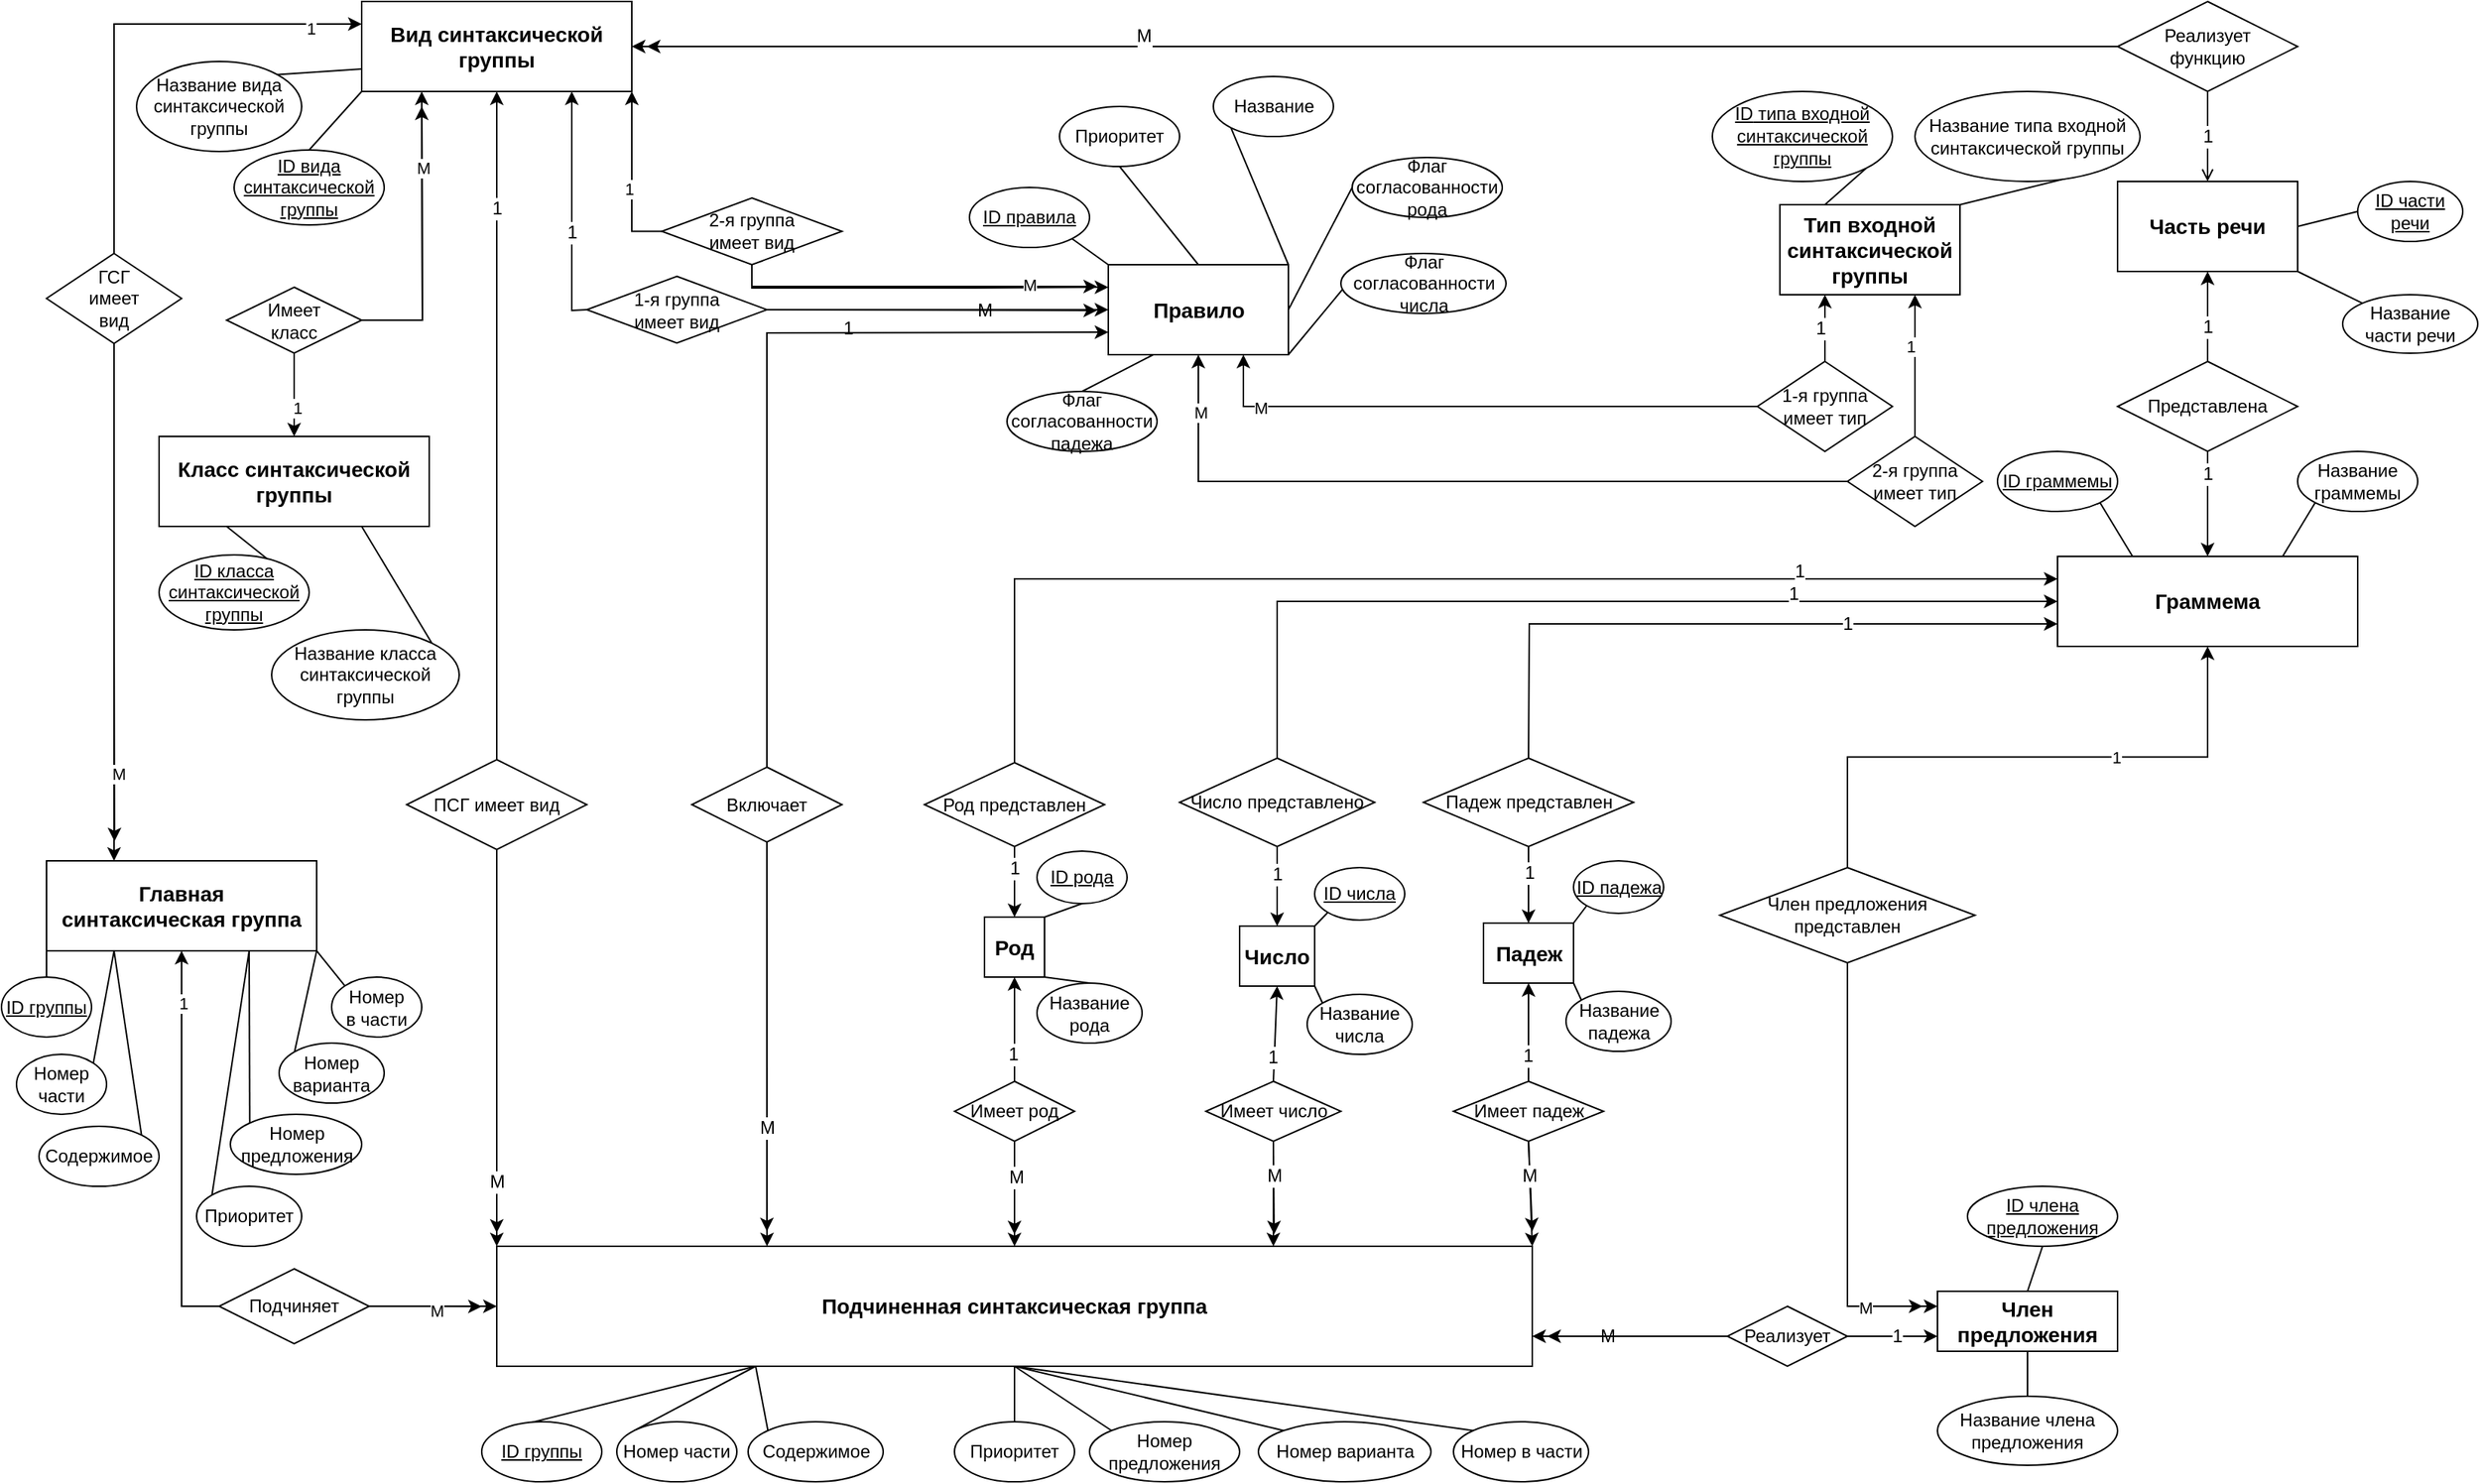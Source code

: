 <mxfile version="13.1.11" type="github"><diagram id="3-n-2fktoO8qeBoUGsix" name="Page-1"><mxGraphModel dx="782" dy="388" grid="1" gridSize="10" guides="1" tooltips="1" connect="1" arrows="1" fold="1" page="1" pageScale="1" pageWidth="1169" pageHeight="827" math="0" shadow="0"><root><mxCell id="0"/><mxCell id="1" parent="0"/><mxCell id="CdHWgTAZpjWAVC4C5Lwt-5" style="rounded=0;orthogonalLoop=1;jettySize=auto;html=1;exitX=0.5;exitY=1;exitDx=0;exitDy=0;entryX=0;entryY=0;entryDx=0;entryDy=0;endArrow=none;endFill=0;" parent="1" source="Er8K7lmykXEFfFOnpzie-1" target="Er8K7lmykXEFfFOnpzie-8" edge="1"><mxGeometry relative="1" as="geometry"/></mxCell><mxCell id="CdHWgTAZpjWAVC4C5Lwt-6" style="edgeStyle=none;rounded=0;orthogonalLoop=1;jettySize=auto;html=1;exitX=0.5;exitY=1;exitDx=0;exitDy=0;entryX=0.5;entryY=0;entryDx=0;entryDy=0;endArrow=none;endFill=0;" parent="1" source="Er8K7lmykXEFfFOnpzie-1" target="Er8K7lmykXEFfFOnpzie-6" edge="1"><mxGeometry relative="1" as="geometry"/></mxCell><mxCell id="CdHWgTAZpjWAVC4C5Lwt-7" style="edgeStyle=none;rounded=0;orthogonalLoop=1;jettySize=auto;html=1;exitX=0.5;exitY=1;exitDx=0;exitDy=0;entryX=0;entryY=0;entryDx=0;entryDy=0;endArrow=none;endFill=0;" parent="1" source="Er8K7lmykXEFfFOnpzie-1" target="Er8K7lmykXEFfFOnpzie-4" edge="1"><mxGeometry relative="1" as="geometry"/></mxCell><mxCell id="CdHWgTAZpjWAVC4C5Lwt-8" style="edgeStyle=none;rounded=0;orthogonalLoop=1;jettySize=auto;html=1;exitX=0.5;exitY=1;exitDx=0;exitDy=0;entryX=0;entryY=0;entryDx=0;entryDy=0;endArrow=none;endFill=0;" parent="1" source="Er8K7lmykXEFfFOnpzie-1" target="Er8K7lmykXEFfFOnpzie-5" edge="1"><mxGeometry relative="1" as="geometry"/></mxCell><mxCell id="Er8K7lmykXEFfFOnpzie-1" value="Подчиненная синтаксическая группа" style="rounded=0;whiteSpace=wrap;html=1;fontSize=14;fontStyle=1" parent="1" vertex="1"><mxGeometry x="710" y="1100" width="690" height="80" as="geometry"/></mxCell><mxCell id="Er8K7lmykXEFfFOnpzie-11" style="rounded=0;orthogonalLoop=1;jettySize=auto;html=1;exitX=0;exitY=0;exitDx=0;exitDy=0;entryX=0.25;entryY=1;entryDx=0;entryDy=0;endArrow=none;endFill=0;" parent="1" source="Er8K7lmykXEFfFOnpzie-2" target="Er8K7lmykXEFfFOnpzie-1" edge="1"><mxGeometry relative="1" as="geometry"/></mxCell><mxCell id="Er8K7lmykXEFfFOnpzie-2" value="&lt;u&gt;ID группы&lt;/u&gt;" style="ellipse;whiteSpace=wrap;html=1;" parent="1" vertex="1"><mxGeometry x="700" y="1217" width="80" height="40" as="geometry"/></mxCell><mxCell id="Er8K7lmykXEFfFOnpzie-12" style="edgeStyle=none;rounded=0;orthogonalLoop=1;jettySize=auto;html=1;exitX=0;exitY=0;exitDx=0;exitDy=0;entryX=0.25;entryY=1;entryDx=0;entryDy=0;endArrow=none;endFill=0;" parent="1" source="Er8K7lmykXEFfFOnpzie-3" target="Er8K7lmykXEFfFOnpzie-1" edge="1"><mxGeometry relative="1" as="geometry"/></mxCell><mxCell id="Er8K7lmykXEFfFOnpzie-3" value="Номер части" style="ellipse;whiteSpace=wrap;html=1;" parent="1" vertex="1"><mxGeometry x="790" y="1217" width="80" height="40" as="geometry"/></mxCell><mxCell id="Er8K7lmykXEFfFOnpzie-4" value="Номер предложения" style="ellipse;whiteSpace=wrap;html=1;" parent="1" vertex="1"><mxGeometry x="1105" y="1217" width="100" height="40" as="geometry"/></mxCell><mxCell id="Er8K7lmykXEFfFOnpzie-5" value="Номер варианта" style="ellipse;whiteSpace=wrap;html=1;" parent="1" vertex="1"><mxGeometry x="1217.5" y="1217" width="115" height="40" as="geometry"/></mxCell><mxCell id="Er8K7lmykXEFfFOnpzie-6" value="Приоритет" style="ellipse;whiteSpace=wrap;html=1;" parent="1" vertex="1"><mxGeometry x="1015" y="1217" width="80" height="40" as="geometry"/></mxCell><mxCell id="CdHWgTAZpjWAVC4C5Lwt-1" style="rounded=0;orthogonalLoop=1;jettySize=auto;html=1;exitX=0;exitY=0;exitDx=0;exitDy=0;entryX=0.25;entryY=1;entryDx=0;entryDy=0;endArrow=none;endFill=0;" parent="1" source="Er8K7lmykXEFfFOnpzie-7" target="Er8K7lmykXEFfFOnpzie-1" edge="1"><mxGeometry relative="1" as="geometry"/></mxCell><mxCell id="Er8K7lmykXEFfFOnpzie-7" value="Содержимое" style="ellipse;whiteSpace=wrap;html=1;" parent="1" vertex="1"><mxGeometry x="877.5" y="1217" width="90" height="40" as="geometry"/></mxCell><mxCell id="Er8K7lmykXEFfFOnpzie-8" value="Номер в части" style="ellipse;whiteSpace=wrap;html=1;" parent="1" vertex="1"><mxGeometry x="1347.5" y="1217" width="90" height="40" as="geometry"/></mxCell><mxCell id="Er8K7lmykXEFfFOnpzie-23" style="edgeStyle=none;rounded=0;orthogonalLoop=1;jettySize=auto;html=1;exitX=0.5;exitY=0;exitDx=0;exitDy=0;entryX=0.25;entryY=1;entryDx=0;entryDy=0;endArrow=classic;endFill=1;" parent="1" source="Er8K7lmykXEFfFOnpzie-19" target="Er8K7lmykXEFfFOnpzie-22" edge="1"><mxGeometry relative="1" as="geometry"/></mxCell><mxCell id="Er8K7lmykXEFfFOnpzie-24" value="1" style="text;html=1;align=center;verticalAlign=middle;resizable=0;points=[];labelBackgroundColor=#ffffff;" parent="Er8K7lmykXEFfFOnpzie-23" vertex="1" connectable="0"><mxGeometry x="0.651" y="1" relative="1" as="geometry"><mxPoint x="-2" y="14" as="offset"/></mxGeometry></mxCell><mxCell id="2KtH2uyn6P6ubnMdH-Oo-30" style="edgeStyle=orthogonalEdgeStyle;rounded=0;orthogonalLoop=1;jettySize=auto;html=1;exitX=0;exitY=0.5;exitDx=0;exitDy=0;entryX=0.75;entryY=1;entryDx=0;entryDy=0;" parent="1" source="Er8K7lmykXEFfFOnpzie-19" target="Er8K7lmykXEFfFOnpzie-30" edge="1"><mxGeometry relative="1" as="geometry"/></mxCell><mxCell id="2KtH2uyn6P6ubnMdH-Oo-35" value="М" style="edgeLabel;html=1;align=center;verticalAlign=middle;resizable=0;points=[];" parent="2KtH2uyn6P6ubnMdH-Oo-30" vertex="1" connectable="0"><mxGeometry x="0.763" y="1" relative="1" as="geometry"><mxPoint x="1" as="offset"/></mxGeometry></mxCell><mxCell id="Er8K7lmykXEFfFOnpzie-19" value="1-я группа имеет тип" style="rhombus;whiteSpace=wrap;html=1;" parent="1" vertex="1"><mxGeometry x="1550" y="510" width="90" height="60" as="geometry"/></mxCell><mxCell id="Er8K7lmykXEFfFOnpzie-22" value="&lt;font style=&quot;font-size: 14px&quot;&gt;&lt;b&gt;Тип входной синтаксической группы&lt;/b&gt;&lt;/font&gt;" style="rounded=0;whiteSpace=wrap;html=1;" parent="1" vertex="1"><mxGeometry x="1565" y="405.5" width="120" height="60" as="geometry"/></mxCell><mxCell id="Er8K7lmykXEFfFOnpzie-27" style="edgeStyle=none;rounded=0;orthogonalLoop=1;jettySize=auto;html=1;exitX=1;exitY=1;exitDx=0;exitDy=0;entryX=1;entryY=0;entryDx=0;entryDy=0;endArrow=none;endFill=0;" parent="1" source="Er8K7lmykXEFfFOnpzie-25" target="Er8K7lmykXEFfFOnpzie-22" edge="1"><mxGeometry relative="1" as="geometry"/></mxCell><mxCell id="Er8K7lmykXEFfFOnpzie-25" value="&lt;span style=&quot;line-height: 115%&quot;&gt;&lt;font style=&quot;font-size: 12px&quot;&gt;Название типа входной синтаксической группы&lt;/font&gt;&lt;/span&gt;" style="ellipse;whiteSpace=wrap;html=1;" parent="1" vertex="1"><mxGeometry x="1655" y="330" width="150" height="60" as="geometry"/></mxCell><mxCell id="Er8K7lmykXEFfFOnpzie-28" style="edgeStyle=none;rounded=0;orthogonalLoop=1;jettySize=auto;html=1;exitX=1;exitY=1;exitDx=0;exitDy=0;entryX=0.25;entryY=0;entryDx=0;entryDy=0;endArrow=none;endFill=0;" parent="1" source="Er8K7lmykXEFfFOnpzie-26" target="Er8K7lmykXEFfFOnpzie-22" edge="1"><mxGeometry relative="1" as="geometry"/></mxCell><mxCell id="Er8K7lmykXEFfFOnpzie-26" value="&lt;font style=&quot;font-size: 12px&quot;&gt;&lt;u&gt;&lt;span lang=&quot;EN-US&quot; style=&quot;line-height: 115%&quot;&gt;ID&lt;/span&gt;&lt;span lang=&quot;EN-US&quot; style=&quot;line-height: 115%&quot;&gt; &lt;/span&gt;&lt;span style=&quot;line-height: 115%&quot;&gt;типа входной синтаксической группы&lt;/span&gt;&lt;/u&gt;&lt;/font&gt;" style="ellipse;whiteSpace=wrap;html=1;" parent="1" vertex="1"><mxGeometry x="1520" y="330" width="120" height="60" as="geometry"/></mxCell><mxCell id="Er8K7lmykXEFfFOnpzie-50" style="edgeStyle=none;rounded=0;orthogonalLoop=1;jettySize=auto;html=1;exitX=0.5;exitY=1;exitDx=0;exitDy=0;endArrow=classic;endFill=1;" parent="1" source="Er8K7lmykXEFfFOnpzie-29" edge="1"><mxGeometry relative="1" as="geometry"><mxPoint x="890" y="1090" as="targetPoint"/></mxGeometry></mxCell><mxCell id="Acf67Gp8EdVM3Cdp0NT5-11" style="rounded=0;orthogonalLoop=1;jettySize=auto;html=1;exitX=0.5;exitY=1;exitDx=0;exitDy=0;startArrow=none;startFill=0;endArrow=classic;endFill=1;entryX=0.261;entryY=0;entryDx=0;entryDy=0;entryPerimeter=0;" parent="1" source="Er8K7lmykXEFfFOnpzie-29" target="Er8K7lmykXEFfFOnpzie-1" edge="1"><mxGeometry relative="1" as="geometry"><mxPoint x="885" y="1092" as="targetPoint"/></mxGeometry></mxCell><mxCell id="Acf67Gp8EdVM3Cdp0NT5-20" value="М" style="text;html=1;align=center;verticalAlign=middle;resizable=0;points=[];labelBackgroundColor=#ffffff;" parent="Acf67Gp8EdVM3Cdp0NT5-11" vertex="1" connectable="0"><mxGeometry x="0.347" y="-3" relative="1" as="geometry"><mxPoint x="3" y="9" as="offset"/></mxGeometry></mxCell><mxCell id="0sZof68oqh2SKTBoao20-3" style="edgeStyle=none;rounded=0;orthogonalLoop=1;jettySize=auto;html=1;exitX=0.5;exitY=0;exitDx=0;exitDy=0;entryX=0;entryY=0.75;entryDx=0;entryDy=0;" parent="1" source="Er8K7lmykXEFfFOnpzie-29" target="Er8K7lmykXEFfFOnpzie-30" edge="1"><mxGeometry relative="1" as="geometry"><Array as="points"><mxPoint x="890" y="491"/></Array></mxGeometry></mxCell><mxCell id="0sZof68oqh2SKTBoao20-4" value="1" style="text;html=1;align=center;verticalAlign=middle;resizable=0;points=[];" parent="0sZof68oqh2SKTBoao20-3" vertex="1" connectable="0"><mxGeometry x="0.173" y="-41" relative="1" as="geometry"><mxPoint x="40" y="-44" as="offset"/></mxGeometry></mxCell><mxCell id="Er8K7lmykXEFfFOnpzie-29" value="Включает" style="rhombus;whiteSpace=wrap;html=1;" parent="1" vertex="1"><mxGeometry x="840" y="780.5" width="100" height="50" as="geometry"/></mxCell><mxCell id="Er8K7lmykXEFfFOnpzie-30" value="Правило" style="rounded=0;whiteSpace=wrap;html=1;fontSize=14;fontStyle=1" parent="1" vertex="1"><mxGeometry x="1117.5" y="445.5" width="120" height="60" as="geometry"/></mxCell><mxCell id="Er8K7lmykXEFfFOnpzie-71" style="edgeStyle=none;rounded=0;orthogonalLoop=1;jettySize=auto;html=1;exitX=0.5;exitY=0;exitDx=0;exitDy=0;entryX=0.25;entryY=1;entryDx=0;entryDy=0;endArrow=none;endFill=0;" parent="1" source="Er8K7lmykXEFfFOnpzie-32" target="Er8K7lmykXEFfFOnpzie-30" edge="1"><mxGeometry relative="1" as="geometry"/></mxCell><mxCell id="Er8K7lmykXEFfFOnpzie-32" value="Флаг согласованности падежа" style="ellipse;whiteSpace=wrap;html=1;" parent="1" vertex="1"><mxGeometry x="1050" y="530" width="100" height="40" as="geometry"/></mxCell><mxCell id="Er8K7lmykXEFfFOnpzie-77" style="edgeStyle=none;rounded=0;orthogonalLoop=1;jettySize=auto;html=1;exitX=0;exitY=0.5;exitDx=0;exitDy=0;entryX=1;entryY=0.5;entryDx=0;entryDy=0;endArrow=none;endFill=0;" parent="1" source="Er8K7lmykXEFfFOnpzie-33" target="Er8K7lmykXEFfFOnpzie-30" edge="1"><mxGeometry relative="1" as="geometry"/></mxCell><mxCell id="Er8K7lmykXEFfFOnpzie-33" value="Флаг согласованности рода" style="ellipse;whiteSpace=wrap;html=1;" parent="1" vertex="1"><mxGeometry x="1280" y="374" width="100" height="40" as="geometry"/></mxCell><mxCell id="Er8K7lmykXEFfFOnpzie-73" style="edgeStyle=none;rounded=0;orthogonalLoop=1;jettySize=auto;html=1;exitX=0.5;exitY=1;exitDx=0;exitDy=0;entryX=0.5;entryY=0;entryDx=0;entryDy=0;endArrow=none;endFill=0;" parent="1" source="Er8K7lmykXEFfFOnpzie-34" target="Er8K7lmykXEFfFOnpzie-30" edge="1"><mxGeometry relative="1" as="geometry"><Array as="points"/></mxGeometry></mxCell><mxCell id="Er8K7lmykXEFfFOnpzie-34" value="Приоритет" style="ellipse;whiteSpace=wrap;html=1;" parent="1" vertex="1"><mxGeometry x="1085" y="340" width="80" height="40" as="geometry"/></mxCell><mxCell id="Er8K7lmykXEFfFOnpzie-52" style="edgeStyle=none;rounded=0;orthogonalLoop=1;jettySize=auto;html=1;exitX=1;exitY=1;exitDx=0;exitDy=0;entryX=0;entryY=0;entryDx=0;entryDy=0;endArrow=none;endFill=0;" parent="1" source="Er8K7lmykXEFfFOnpzie-35" target="Er8K7lmykXEFfFOnpzie-30" edge="1"><mxGeometry relative="1" as="geometry"/></mxCell><mxCell id="Er8K7lmykXEFfFOnpzie-35" value="&lt;u&gt;ID правила&lt;/u&gt;" style="ellipse;whiteSpace=wrap;html=1;" parent="1" vertex="1"><mxGeometry x="1025" y="394" width="80" height="40" as="geometry"/></mxCell><mxCell id="Er8K7lmykXEFfFOnpzie-74" style="edgeStyle=none;rounded=0;orthogonalLoop=1;jettySize=auto;html=1;exitX=0;exitY=0;exitDx=0;exitDy=0;entryX=1;entryY=1;entryDx=0;entryDy=0;endArrow=none;endFill=0;" parent="1" source="Er8K7lmykXEFfFOnpzie-40" target="Er8K7lmykXEFfFOnpzie-30" edge="1"><mxGeometry relative="1" as="geometry"/></mxCell><mxCell id="Er8K7lmykXEFfFOnpzie-40" value="Флаг согласованности числа" style="ellipse;whiteSpace=wrap;html=1;" parent="1" vertex="1"><mxGeometry x="1272.5" y="438" width="110" height="40" as="geometry"/></mxCell><mxCell id="Er8K7lmykXEFfFOnpzie-72" style="edgeStyle=none;rounded=0;orthogonalLoop=1;jettySize=auto;html=1;exitX=0;exitY=1;exitDx=0;exitDy=0;entryX=1;entryY=0;entryDx=0;entryDy=0;endArrow=none;endFill=0;" parent="1" source="Er8K7lmykXEFfFOnpzie-46" target="Er8K7lmykXEFfFOnpzie-30" edge="1"><mxGeometry relative="1" as="geometry"/></mxCell><mxCell id="Er8K7lmykXEFfFOnpzie-46" value="Название" style="ellipse;whiteSpace=wrap;html=1;" parent="1" vertex="1"><mxGeometry x="1187.5" y="320" width="80" height="40" as="geometry"/></mxCell><mxCell id="Er8K7lmykXEFfFOnpzie-58" style="edgeStyle=none;rounded=0;orthogonalLoop=1;jettySize=auto;html=1;exitX=0;exitY=0.5;exitDx=0;exitDy=0;endArrow=classic;endFill=1;" parent="1" source="Er8K7lmykXEFfFOnpzie-53" edge="1"><mxGeometry relative="1" as="geometry"><mxPoint x="760" y="330" as="targetPoint"/><Array as="points"><mxPoint x="760" y="476"/></Array></mxGeometry></mxCell><mxCell id="Er8K7lmykXEFfFOnpzie-59" value="1" style="text;html=1;align=center;verticalAlign=middle;resizable=0;points=[];labelBackgroundColor=#ffffff;" parent="Er8K7lmykXEFfFOnpzie-58" vertex="1" connectable="0"><mxGeometry x="-0.486" relative="1" as="geometry"><mxPoint y="-22" as="offset"/></mxGeometry></mxCell><mxCell id="Acf67Gp8EdVM3Cdp0NT5-2" style="edgeStyle=orthogonalEdgeStyle;rounded=0;orthogonalLoop=1;jettySize=auto;html=1;endArrow=classic;endFill=1;entryX=0;entryY=0.5;entryDx=0;entryDy=0;exitX=1;exitY=0.5;exitDx=0;exitDy=0;" parent="1" source="Er8K7lmykXEFfFOnpzie-53" target="Er8K7lmykXEFfFOnpzie-30" edge="1"><mxGeometry relative="1" as="geometry"><mxPoint x="820" y="540" as="sourcePoint"/><mxPoint x="1110" y="500" as="targetPoint"/><Array as="points"><mxPoint x="820" y="476"/><mxPoint x="820" y="476"/></Array></mxGeometry></mxCell><mxCell id="CdHWgTAZpjWAVC4C5Lwt-13" style="edgeStyle=none;rounded=0;orthogonalLoop=1;jettySize=auto;html=1;exitX=1;exitY=0.5;exitDx=0;exitDy=0;endArrow=classic;endFill=1;" parent="1" source="Er8K7lmykXEFfFOnpzie-53" edge="1"><mxGeometry relative="1" as="geometry"><mxPoint x="1110" y="476" as="targetPoint"/><Array as="points"/></mxGeometry></mxCell><mxCell id="CdHWgTAZpjWAVC4C5Lwt-14" value="М" style="text;html=1;align=center;verticalAlign=middle;resizable=0;points=[];" parent="CdHWgTAZpjWAVC4C5Lwt-13" vertex="1" connectable="0"><mxGeometry x="0.35" y="-2" relative="1" as="geometry"><mxPoint x="-4.16" y="-2.34" as="offset"/></mxGeometry></mxCell><mxCell id="Er8K7lmykXEFfFOnpzie-53" value="1-я группа&lt;br&gt;имеет вид" style="rhombus;whiteSpace=wrap;html=1;" parent="1" vertex="1"><mxGeometry x="770" y="453.25" width="120" height="44.5" as="geometry"/></mxCell><mxCell id="Er8K7lmykXEFfFOnpzie-57" value="Вид синтаксической группы" style="rounded=0;whiteSpace=wrap;html=1;fontSize=14;fontStyle=1" parent="1" vertex="1"><mxGeometry x="620" y="270" width="180" height="60" as="geometry"/></mxCell><mxCell id="Er8K7lmykXEFfFOnpzie-62" style="edgeStyle=none;rounded=0;orthogonalLoop=1;jettySize=auto;html=1;exitX=0.5;exitY=0;exitDx=0;exitDy=0;entryX=0;entryY=1;entryDx=0;entryDy=0;endArrow=none;endFill=0;" parent="1" source="Er8K7lmykXEFfFOnpzie-60" target="Er8K7lmykXEFfFOnpzie-57" edge="1"><mxGeometry relative="1" as="geometry"/></mxCell><mxCell id="Er8K7lmykXEFfFOnpzie-60" value="&lt;u&gt;ID вида синтаксической группы&lt;/u&gt;" style="ellipse;whiteSpace=wrap;html=1;" parent="1" vertex="1"><mxGeometry x="535" y="369" width="100" height="50" as="geometry"/></mxCell><mxCell id="Er8K7lmykXEFfFOnpzie-63" style="edgeStyle=none;rounded=0;orthogonalLoop=1;jettySize=auto;html=1;exitX=1;exitY=0;exitDx=0;exitDy=0;entryX=0;entryY=0.75;entryDx=0;entryDy=0;endArrow=none;endFill=0;" parent="1" source="Er8K7lmykXEFfFOnpzie-61" target="Er8K7lmykXEFfFOnpzie-57" edge="1"><mxGeometry relative="1" as="geometry"><mxPoint x="703.891" y="538.787" as="sourcePoint"/></mxGeometry></mxCell><mxCell id="Er8K7lmykXEFfFOnpzie-61" value="Название вида синтаксической группы" style="ellipse;whiteSpace=wrap;html=1;" parent="1" vertex="1"><mxGeometry x="470" y="310" width="110" height="60" as="geometry"/></mxCell><mxCell id="Er8K7lmykXEFfFOnpzie-81" style="edgeStyle=none;rounded=0;orthogonalLoop=1;jettySize=auto;html=1;exitX=0.5;exitY=0;exitDx=0;exitDy=0;entryX=0.5;entryY=1;entryDx=0;entryDy=0;endArrow=classic;endFill=1;" parent="1" source="Er8K7lmykXEFfFOnpzie-78" target="Er8K7lmykXEFfFOnpzie-57" edge="1"><mxGeometry relative="1" as="geometry"/></mxCell><mxCell id="Er8K7lmykXEFfFOnpzie-82" value="1" style="text;html=1;align=center;verticalAlign=middle;resizable=0;points=[];labelBackgroundColor=#ffffff;" parent="Er8K7lmykXEFfFOnpzie-81" vertex="1" connectable="0"><mxGeometry x="0.685" y="-1" relative="1" as="geometry"><mxPoint x="-1" y="8" as="offset"/></mxGeometry></mxCell><mxCell id="Acf67Gp8EdVM3Cdp0NT5-16" style="rounded=0;orthogonalLoop=1;jettySize=auto;html=1;exitX=0.5;exitY=1;exitDx=0;exitDy=0;startArrow=none;startFill=0;endArrow=classic;endFill=1;entryX=0;entryY=0;entryDx=0;entryDy=0;" parent="1" source="Er8K7lmykXEFfFOnpzie-78" target="Er8K7lmykXEFfFOnpzie-1" edge="1"><mxGeometry relative="1" as="geometry"><mxPoint x="751" y="782.0" as="sourcePoint"/><mxPoint x="770" y="1100" as="targetPoint"/></mxGeometry></mxCell><mxCell id="Acf67Gp8EdVM3Cdp0NT5-17" style="edgeStyle=none;rounded=0;orthogonalLoop=1;jettySize=auto;html=1;exitX=0.5;exitY=1;exitDx=0;exitDy=0;startArrow=none;startFill=0;endArrow=classic;endFill=1;" parent="1" source="Er8K7lmykXEFfFOnpzie-78" edge="1"><mxGeometry relative="1" as="geometry"><mxPoint x="710" y="1091" as="targetPoint"/><mxPoint x="751" y="782.0" as="sourcePoint"/></mxGeometry></mxCell><mxCell id="Acf67Gp8EdVM3Cdp0NT5-18" value="М" style="text;html=1;align=center;verticalAlign=middle;resizable=0;points=[];labelBackgroundColor=#ffffff;" parent="Acf67Gp8EdVM3Cdp0NT5-17" vertex="1" connectable="0"><mxGeometry x="0.728" relative="1" as="geometry"><mxPoint as="offset"/></mxGeometry></mxCell><mxCell id="Er8K7lmykXEFfFOnpzie-93" style="edgeStyle=none;rounded=0;orthogonalLoop=1;jettySize=auto;html=1;exitX=0.5;exitY=0;exitDx=0;exitDy=0;entryX=0.5;entryY=1;entryDx=0;entryDy=0;endArrow=none;endFill=0;" parent="1" source="Er8K7lmykXEFfFOnpzie-84" target="Er8K7lmykXEFfFOnpzie-91" edge="1"><mxGeometry relative="1" as="geometry"/></mxCell><mxCell id="Er8K7lmykXEFfFOnpzie-94" style="edgeStyle=none;rounded=0;orthogonalLoop=1;jettySize=auto;html=1;exitX=0.5;exitY=1;exitDx=0;exitDy=0;entryX=0.5;entryY=0;entryDx=0;entryDy=0;endArrow=none;endFill=0;" parent="1" source="Er8K7lmykXEFfFOnpzie-84" target="Er8K7lmykXEFfFOnpzie-92" edge="1"><mxGeometry relative="1" as="geometry"/></mxCell><mxCell id="Er8K7lmykXEFfFOnpzie-84" value="Член предложения" style="rounded=0;whiteSpace=wrap;html=1;fontSize=14;fontStyle=1" parent="1" vertex="1"><mxGeometry x="1670" y="1130" width="120" height="40" as="geometry"/></mxCell><mxCell id="Er8K7lmykXEFfFOnpzie-86" style="edgeStyle=none;rounded=0;orthogonalLoop=1;jettySize=auto;html=1;exitX=0;exitY=0.5;exitDx=0;exitDy=0;entryX=1;entryY=0.75;entryDx=0;entryDy=0;endArrow=classic;endFill=1;" parent="1" source="Er8K7lmykXEFfFOnpzie-85" target="Er8K7lmykXEFfFOnpzie-1" edge="1"><mxGeometry relative="1" as="geometry"><Array as="points"/><mxPoint x="1941" y="1180.0" as="targetPoint"/></mxGeometry></mxCell><mxCell id="Er8K7lmykXEFfFOnpzie-87" style="edgeStyle=none;rounded=0;orthogonalLoop=1;jettySize=auto;html=1;exitX=1;exitY=0.5;exitDx=0;exitDy=0;entryX=0;entryY=0.75;entryDx=0;entryDy=0;endArrow=classic;endFill=1;" parent="1" source="Er8K7lmykXEFfFOnpzie-85" target="Er8K7lmykXEFfFOnpzie-84" edge="1"><mxGeometry relative="1" as="geometry"/></mxCell><mxCell id="Er8K7lmykXEFfFOnpzie-88" value="1" style="text;html=1;align=center;verticalAlign=middle;resizable=0;points=[];labelBackgroundColor=#ffffff;" parent="Er8K7lmykXEFfFOnpzie-87" vertex="1" connectable="0"><mxGeometry x="-0.242" y="2" relative="1" as="geometry"><mxPoint x="10" y="2" as="offset"/></mxGeometry></mxCell><mxCell id="CdHWgTAZpjWAVC4C5Lwt-2" style="edgeStyle=orthogonalEdgeStyle;rounded=0;orthogonalLoop=1;jettySize=auto;html=1;exitX=0;exitY=0.5;exitDx=0;exitDy=0;endArrow=classic;endFill=1;" parent="1" source="Er8K7lmykXEFfFOnpzie-85" edge="1"><mxGeometry relative="1" as="geometry"><mxPoint x="1410" y="1160" as="targetPoint"/></mxGeometry></mxCell><mxCell id="CdHWgTAZpjWAVC4C5Lwt-4" value="М" style="text;html=1;align=center;verticalAlign=middle;resizable=0;points=[];" parent="CdHWgTAZpjWAVC4C5Lwt-2" vertex="1" connectable="0"><mxGeometry x="-0.1" y="-16" relative="1" as="geometry"><mxPoint x="-26" y="16" as="offset"/></mxGeometry></mxCell><mxCell id="Er8K7lmykXEFfFOnpzie-85" value="Реализует" style="rhombus;whiteSpace=wrap;html=1;" parent="1" vertex="1"><mxGeometry x="1530" y="1140" width="80" height="40" as="geometry"/></mxCell><mxCell id="Er8K7lmykXEFfFOnpzie-91" value="&lt;u&gt;ID члена предложения&lt;/u&gt;" style="ellipse;whiteSpace=wrap;html=1;" parent="1" vertex="1"><mxGeometry x="1690" y="1060" width="100" height="40" as="geometry"/></mxCell><mxCell id="Er8K7lmykXEFfFOnpzie-92" value="Название члена предложения" style="ellipse;whiteSpace=wrap;html=1;" parent="1" vertex="1"><mxGeometry x="1670" y="1200" width="120" height="46" as="geometry"/></mxCell><mxCell id="Er8K7lmykXEFfFOnpzie-105" value="Граммема" style="rounded=0;whiteSpace=wrap;html=1;fontSize=14;fontStyle=1" parent="1" vertex="1"><mxGeometry x="1750" y="640" width="200" height="60" as="geometry"/></mxCell><mxCell id="Er8K7lmykXEFfFOnpzie-111" value="Часть речи" style="rounded=0;whiteSpace=wrap;html=1;fontSize=14;fontStyle=1" parent="1" vertex="1"><mxGeometry x="1790" y="390" width="120" height="60" as="geometry"/></mxCell><mxCell id="Er8K7lmykXEFfFOnpzie-113" style="edgeStyle=none;rounded=0;orthogonalLoop=1;jettySize=auto;html=1;exitX=0.5;exitY=1;exitDx=0;exitDy=0;entryX=0.5;entryY=0;entryDx=0;entryDy=0;endArrow=classic;endFill=1;" parent="1" source="Er8K7lmykXEFfFOnpzie-112" target="Er8K7lmykXEFfFOnpzie-105" edge="1"><mxGeometry relative="1" as="geometry"><Array as="points"><mxPoint x="1850" y="580"/></Array></mxGeometry></mxCell><mxCell id="Er8K7lmykXEFfFOnpzie-117" value="1" style="text;html=1;align=center;verticalAlign=middle;resizable=0;points=[];labelBackgroundColor=#ffffff;" parent="Er8K7lmykXEFfFOnpzie-113" vertex="1" connectable="0"><mxGeometry x="0.267" relative="1" as="geometry"><mxPoint y="-30" as="offset"/></mxGeometry></mxCell><mxCell id="Er8K7lmykXEFfFOnpzie-114" style="edgeStyle=none;rounded=0;orthogonalLoop=1;jettySize=auto;html=1;exitX=0.5;exitY=0;exitDx=0;exitDy=0;entryX=0.5;entryY=1;entryDx=0;entryDy=0;endArrow=classic;endFill=1;" parent="1" source="Er8K7lmykXEFfFOnpzie-112" target="Er8K7lmykXEFfFOnpzie-111" edge="1"><mxGeometry relative="1" as="geometry"/></mxCell><mxCell id="Er8K7lmykXEFfFOnpzie-116" value="1" style="text;html=1;align=center;verticalAlign=middle;resizable=0;points=[];labelBackgroundColor=#ffffff;" parent="Er8K7lmykXEFfFOnpzie-114" vertex="1" connectable="0"><mxGeometry x="0.325" relative="1" as="geometry"><mxPoint y="16.67" as="offset"/></mxGeometry></mxCell><mxCell id="Er8K7lmykXEFfFOnpzie-112" value="Представлена" style="rhombus;whiteSpace=wrap;html=1;" parent="1" vertex="1"><mxGeometry x="1790" y="510" width="120" height="60" as="geometry"/></mxCell><mxCell id="Er8K7lmykXEFfFOnpzie-118" style="edgeStyle=none;rounded=0;orthogonalLoop=1;jettySize=auto;html=1;exitX=0.5;exitY=1;exitDx=0;exitDy=0;entryX=0.5;entryY=0;entryDx=0;entryDy=0;endArrow=open;endFill=0;" parent="1" source="Er8K7lmykXEFfFOnpzie-115" target="Er8K7lmykXEFfFOnpzie-111" edge="1"><mxGeometry relative="1" as="geometry"/></mxCell><mxCell id="Er8K7lmykXEFfFOnpzie-121" value="1" style="text;html=1;align=center;verticalAlign=middle;resizable=0;points=[];labelBackgroundColor=#ffffff;" parent="Er8K7lmykXEFfFOnpzie-118" vertex="1" connectable="0"><mxGeometry x="0.438" y="2" relative="1" as="geometry"><mxPoint x="-2" y="-13.33" as="offset"/></mxGeometry></mxCell><mxCell id="Er8K7lmykXEFfFOnpzie-119" style="edgeStyle=none;rounded=0;orthogonalLoop=1;jettySize=auto;html=1;exitX=0;exitY=0.5;exitDx=0;exitDy=0;endArrow=classic;endFill=1;entryX=1;entryY=0.5;entryDx=0;entryDy=0;" parent="1" source="Er8K7lmykXEFfFOnpzie-115" target="Er8K7lmykXEFfFOnpzie-57" edge="1"><mxGeometry relative="1" as="geometry"><mxPoint x="870" y="320" as="targetPoint"/></mxGeometry></mxCell><mxCell id="Acf67Gp8EdVM3Cdp0NT5-1" style="edgeStyle=orthogonalEdgeStyle;rounded=0;orthogonalLoop=1;jettySize=auto;html=1;exitX=0;exitY=0.5;exitDx=0;exitDy=0;endArrow=classic;endFill=1;" parent="1" source="Er8K7lmykXEFfFOnpzie-115" edge="1"><mxGeometry relative="1" as="geometry"><mxPoint x="810" y="300" as="targetPoint"/></mxGeometry></mxCell><mxCell id="Acf67Gp8EdVM3Cdp0NT5-5" value="М" style="text;html=1;align=center;verticalAlign=middle;resizable=0;points=[];labelBackgroundColor=#ffffff;" parent="Acf67Gp8EdVM3Cdp0NT5-1" vertex="1" connectable="0"><mxGeometry x="0.3" y="-2" relative="1" as="geometry"><mxPoint x="-12.5" y="-5.5" as="offset"/></mxGeometry></mxCell><mxCell id="Er8K7lmykXEFfFOnpzie-115" value="Реализует&lt;br&gt;функцию" style="rhombus;whiteSpace=wrap;html=1;" parent="1" vertex="1"><mxGeometry x="1790" y="270" width="120" height="60" as="geometry"/></mxCell><mxCell id="Er8K7lmykXEFfFOnpzie-124" style="edgeStyle=none;rounded=0;orthogonalLoop=1;jettySize=auto;html=1;exitX=0;exitY=0.5;exitDx=0;exitDy=0;entryX=1;entryY=0.5;entryDx=0;entryDy=0;endArrow=none;endFill=0;" parent="1" source="Er8K7lmykXEFfFOnpzie-122" target="Er8K7lmykXEFfFOnpzie-111" edge="1"><mxGeometry relative="1" as="geometry"/></mxCell><mxCell id="Er8K7lmykXEFfFOnpzie-122" value="&lt;u&gt;ID части речи&lt;/u&gt;" style="ellipse;whiteSpace=wrap;html=1;" parent="1" vertex="1"><mxGeometry x="1950" y="390" width="70" height="40" as="geometry"/></mxCell><mxCell id="Er8K7lmykXEFfFOnpzie-125" style="edgeStyle=none;rounded=0;orthogonalLoop=1;jettySize=auto;html=1;exitX=0;exitY=0;exitDx=0;exitDy=0;entryX=1;entryY=1;entryDx=0;entryDy=0;endArrow=none;endFill=0;" parent="1" source="Er8K7lmykXEFfFOnpzie-123" target="Er8K7lmykXEFfFOnpzie-111" edge="1"><mxGeometry relative="1" as="geometry"/></mxCell><mxCell id="Er8K7lmykXEFfFOnpzie-123" value="Название части речи" style="ellipse;whiteSpace=wrap;html=1;" parent="1" vertex="1"><mxGeometry x="1940" y="465.5" width="90" height="39" as="geometry"/></mxCell><mxCell id="Er8K7lmykXEFfFOnpzie-129" style="edgeStyle=none;rounded=0;orthogonalLoop=1;jettySize=auto;html=1;entryX=0.25;entryY=0;entryDx=0;entryDy=0;endArrow=none;endFill=0;exitX=1;exitY=1;exitDx=0;exitDy=0;" parent="1" source="Er8K7lmykXEFfFOnpzie-126" target="Er8K7lmykXEFfFOnpzie-105" edge="1"><mxGeometry relative="1" as="geometry"><mxPoint x="1910" y="604" as="sourcePoint"/></mxGeometry></mxCell><mxCell id="Er8K7lmykXEFfFOnpzie-126" value="&lt;u&gt;ID граммемы&lt;/u&gt;" style="ellipse;whiteSpace=wrap;html=1;" parent="1" vertex="1"><mxGeometry x="1710" y="570" width="80" height="40" as="geometry"/></mxCell><mxCell id="Er8K7lmykXEFfFOnpzie-128" style="edgeStyle=none;rounded=0;orthogonalLoop=1;jettySize=auto;html=1;exitX=0;exitY=1;exitDx=0;exitDy=0;entryX=0.75;entryY=0;entryDx=0;entryDy=0;endArrow=none;endFill=0;" parent="1" source="Er8K7lmykXEFfFOnpzie-127" target="Er8K7lmykXEFfFOnpzie-105" edge="1"><mxGeometry relative="1" as="geometry"/></mxCell><mxCell id="Er8K7lmykXEFfFOnpzie-127" value="Название граммемы" style="ellipse;whiteSpace=wrap;html=1;" parent="1" vertex="1"><mxGeometry x="1910" y="570" width="80" height="40" as="geometry"/></mxCell><mxCell id="Er8K7lmykXEFfFOnpzie-144" style="edgeStyle=none;rounded=0;orthogonalLoop=1;jettySize=auto;html=1;exitX=1;exitY=1;exitDx=0;exitDy=0;entryX=0.5;entryY=0;entryDx=0;entryDy=0;endArrow=none;endFill=0;" parent="1" source="Er8K7lmykXEFfFOnpzie-140" target="Er8K7lmykXEFfFOnpzie-142" edge="1"><mxGeometry relative="1" as="geometry"/></mxCell><mxCell id="Er8K7lmykXEFfFOnpzie-145" style="edgeStyle=none;rounded=0;orthogonalLoop=1;jettySize=auto;html=1;exitX=1;exitY=0;exitDx=0;exitDy=0;entryX=0.5;entryY=1;entryDx=0;entryDy=0;endArrow=none;endFill=0;" parent="1" source="Er8K7lmykXEFfFOnpzie-140" target="Er8K7lmykXEFfFOnpzie-141" edge="1"><mxGeometry relative="1" as="geometry"/></mxCell><mxCell id="Er8K7lmykXEFfFOnpzie-153" style="edgeStyle=none;rounded=0;orthogonalLoop=1;jettySize=auto;html=1;exitX=0.5;exitY=1;exitDx=0;exitDy=0;entryX=0.5;entryY=0;entryDx=0;entryDy=0;endArrow=none;endFill=0;startArrow=classic;startFill=1;" parent="1" source="Er8K7lmykXEFfFOnpzie-140" target="Er8K7lmykXEFfFOnpzie-152" edge="1"><mxGeometry relative="1" as="geometry"/></mxCell><mxCell id="Er8K7lmykXEFfFOnpzie-154" value="1" style="text;html=1;align=center;verticalAlign=middle;resizable=0;points=[];labelBackgroundColor=#ffffff;" parent="Er8K7lmykXEFfFOnpzie-153" vertex="1" connectable="0"><mxGeometry x="0.483" y="-1" relative="1" as="geometry"><mxPoint as="offset"/></mxGeometry></mxCell><mxCell id="Er8K7lmykXEFfFOnpzie-140" value="&lt;font style=&quot;font-size: 14px&quot;&gt;&lt;b&gt;Род&lt;/b&gt;&lt;/font&gt;" style="rounded=0;whiteSpace=wrap;html=1;" parent="1" vertex="1"><mxGeometry x="1035" y="880.5" width="40" height="40" as="geometry"/></mxCell><mxCell id="Er8K7lmykXEFfFOnpzie-141" value="&lt;u&gt;ID рода&lt;/u&gt;" style="ellipse;whiteSpace=wrap;html=1;" parent="1" vertex="1"><mxGeometry x="1070" y="836.5" width="60" height="35" as="geometry"/></mxCell><mxCell id="Er8K7lmykXEFfFOnpzie-142" value="Название рода" style="ellipse;whiteSpace=wrap;html=1;" parent="1" vertex="1"><mxGeometry x="1070" y="924.5" width="70" height="40" as="geometry"/></mxCell><mxCell id="Er8K7lmykXEFfFOnpzie-147" style="edgeStyle=none;rounded=0;orthogonalLoop=1;jettySize=auto;html=1;exitX=0.5;exitY=1;exitDx=0;exitDy=0;entryX=0.5;entryY=0;entryDx=0;entryDy=0;endArrow=classic;endFill=1;" parent="1" source="Er8K7lmykXEFfFOnpzie-146" target="Er8K7lmykXEFfFOnpzie-140" edge="1"><mxGeometry relative="1" as="geometry"/></mxCell><mxCell id="Er8K7lmykXEFfFOnpzie-148" value="1" style="text;html=1;align=center;verticalAlign=middle;resizable=0;points=[];labelBackgroundColor=#ffffff;" parent="Er8K7lmykXEFfFOnpzie-147" vertex="1" connectable="0"><mxGeometry x="0.422" y="1" relative="1" as="geometry"><mxPoint x="-1" y="-19" as="offset"/></mxGeometry></mxCell><mxCell id="Er8K7lmykXEFfFOnpzie-149" style="edgeStyle=none;rounded=0;orthogonalLoop=1;jettySize=auto;html=1;exitX=0.5;exitY=0;exitDx=0;exitDy=0;endArrow=classic;endFill=1;entryX=0;entryY=0.25;entryDx=0;entryDy=0;" parent="1" source="Er8K7lmykXEFfFOnpzie-146" target="Er8K7lmykXEFfFOnpzie-105" edge="1"><mxGeometry relative="1" as="geometry"><mxPoint x="910" y="745" as="targetPoint"/><Array as="points"><mxPoint x="1055" y="655"/></Array></mxGeometry></mxCell><mxCell id="Er8K7lmykXEFfFOnpzie-150" value="1" style="text;html=1;align=center;verticalAlign=middle;resizable=0;points=[];labelBackgroundColor=#ffffff;" parent="Er8K7lmykXEFfFOnpzie-149" vertex="1" connectable="0"><mxGeometry x="0.444" y="1" relative="1" as="geometry"><mxPoint x="55" y="-4" as="offset"/></mxGeometry></mxCell><mxCell id="Er8K7lmykXEFfFOnpzie-146" value="Род представлен" style="rhombus;whiteSpace=wrap;html=1;" parent="1" vertex="1"><mxGeometry x="995" y="777.5" width="120" height="56" as="geometry"/></mxCell><mxCell id="Er8K7lmykXEFfFOnpzie-155" style="edgeStyle=none;rounded=0;orthogonalLoop=1;jettySize=auto;html=1;exitX=0.5;exitY=1;exitDx=0;exitDy=0;endArrow=classic;endFill=1;entryX=0.5;entryY=0;entryDx=0;entryDy=0;" parent="1" source="Er8K7lmykXEFfFOnpzie-152" target="Er8K7lmykXEFfFOnpzie-1" edge="1"><mxGeometry relative="1" as="geometry"><mxPoint x="950" y="1070" as="targetPoint"/></mxGeometry></mxCell><mxCell id="Acf67Gp8EdVM3Cdp0NT5-13" style="edgeStyle=orthogonalEdgeStyle;rounded=0;orthogonalLoop=1;jettySize=auto;html=1;exitX=0.5;exitY=1;exitDx=0;exitDy=0;startArrow=none;startFill=0;endArrow=classic;endFill=1;" parent="1" source="Er8K7lmykXEFfFOnpzie-152" edge="1"><mxGeometry relative="1" as="geometry"><mxPoint x="1055" y="1092" as="targetPoint"/></mxGeometry></mxCell><mxCell id="Acf67Gp8EdVM3Cdp0NT5-43" value="М" style="text;html=1;align=center;verticalAlign=middle;resizable=0;points=[];labelBackgroundColor=#ffffff;" parent="Acf67Gp8EdVM3Cdp0NT5-13" vertex="1" connectable="0"><mxGeometry x="0.265" y="3" relative="1" as="geometry"><mxPoint x="-3" y="-15.5" as="offset"/></mxGeometry></mxCell><mxCell id="Er8K7lmykXEFfFOnpzie-152" value="Имеет род" style="rhombus;whiteSpace=wrap;html=1;" parent="1" vertex="1"><mxGeometry x="1015" y="990" width="80" height="40" as="geometry"/></mxCell><mxCell id="Er8K7lmykXEFfFOnpzie-172" style="edgeStyle=none;rounded=0;orthogonalLoop=1;jettySize=auto;html=1;exitX=1;exitY=1;exitDx=0;exitDy=0;entryX=0;entryY=0;entryDx=0;entryDy=0;endArrow=none;endFill=0;" parent="1" source="Er8K7lmykXEFfFOnpzie-176" target="Er8K7lmykXEFfFOnpzie-178" edge="1"><mxGeometry relative="1" as="geometry"/></mxCell><mxCell id="Er8K7lmykXEFfFOnpzie-173" style="edgeStyle=none;rounded=0;orthogonalLoop=1;jettySize=auto;html=1;exitX=1;exitY=0;exitDx=0;exitDy=0;entryX=0;entryY=1;entryDx=0;entryDy=0;endArrow=none;endFill=0;" parent="1" source="Er8K7lmykXEFfFOnpzie-176" target="Er8K7lmykXEFfFOnpzie-177" edge="1"><mxGeometry relative="1" as="geometry"/></mxCell><mxCell id="Er8K7lmykXEFfFOnpzie-174" style="edgeStyle=none;rounded=0;orthogonalLoop=1;jettySize=auto;html=1;exitX=0.5;exitY=1;exitDx=0;exitDy=0;entryX=0.5;entryY=0;entryDx=0;entryDy=0;endArrow=none;endFill=0;startArrow=classic;startFill=1;" parent="1" source="Er8K7lmykXEFfFOnpzie-176" target="Er8K7lmykXEFfFOnpzie-186" edge="1"><mxGeometry relative="1" as="geometry"/></mxCell><mxCell id="Er8K7lmykXEFfFOnpzie-175" value="1" style="text;html=1;align=center;verticalAlign=middle;resizable=0;points=[];labelBackgroundColor=#ffffff;" parent="Er8K7lmykXEFfFOnpzie-174" vertex="1" connectable="0"><mxGeometry x="0.483" y="-1" relative="1" as="geometry"><mxPoint as="offset"/></mxGeometry></mxCell><mxCell id="Er8K7lmykXEFfFOnpzie-176" value="Число" style="rounded=0;whiteSpace=wrap;html=1;fontSize=14;fontStyle=1" parent="1" vertex="1"><mxGeometry x="1205" y="886.5" width="50" height="40" as="geometry"/></mxCell><mxCell id="Er8K7lmykXEFfFOnpzie-177" value="&lt;u&gt;ID числа&lt;/u&gt;" style="ellipse;whiteSpace=wrap;html=1;" parent="1" vertex="1"><mxGeometry x="1255" y="847.5" width="60" height="35" as="geometry"/></mxCell><mxCell id="Er8K7lmykXEFfFOnpzie-178" value="Название числа" style="ellipse;whiteSpace=wrap;html=1;" parent="1" vertex="1"><mxGeometry x="1250" y="932" width="70" height="40" as="geometry"/></mxCell><mxCell id="Er8K7lmykXEFfFOnpzie-179" style="edgeStyle=none;rounded=0;orthogonalLoop=1;jettySize=auto;html=1;exitX=0.5;exitY=1;exitDx=0;exitDy=0;entryX=0.5;entryY=0;entryDx=0;entryDy=0;endArrow=classic;endFill=1;" parent="1" source="Er8K7lmykXEFfFOnpzie-183" target="Er8K7lmykXEFfFOnpzie-176" edge="1"><mxGeometry relative="1" as="geometry"><mxPoint x="1230" y="849.5" as="sourcePoint"/></mxGeometry></mxCell><mxCell id="Er8K7lmykXEFfFOnpzie-180" value="1" style="text;html=1;align=center;verticalAlign=middle;resizable=0;points=[];labelBackgroundColor=#ffffff;" parent="Er8K7lmykXEFfFOnpzie-179" vertex="1" connectable="0"><mxGeometry x="0.422" y="1" relative="1" as="geometry"><mxPoint x="-1" y="-19" as="offset"/></mxGeometry></mxCell><mxCell id="Er8K7lmykXEFfFOnpzie-181" style="edgeStyle=none;rounded=0;orthogonalLoop=1;jettySize=auto;html=1;exitX=0.5;exitY=0;exitDx=0;exitDy=0;endArrow=classic;endFill=1;entryX=0;entryY=0.5;entryDx=0;entryDy=0;" parent="1" source="Er8K7lmykXEFfFOnpzie-183" target="Er8K7lmykXEFfFOnpzie-105" edge="1"><mxGeometry relative="1" as="geometry"><mxPoint x="1195" y="745" as="targetPoint"/><Array as="points"><mxPoint x="1230" y="670"/></Array></mxGeometry></mxCell><mxCell id="Er8K7lmykXEFfFOnpzie-182" value="1" style="text;html=1;align=center;verticalAlign=middle;resizable=0;points=[];labelBackgroundColor=#ffffff;" parent="Er8K7lmykXEFfFOnpzie-181" vertex="1" connectable="0"><mxGeometry x="0.444" y="1" relative="1" as="geometry"><mxPoint x="-3.17" y="-4" as="offset"/></mxGeometry></mxCell><mxCell id="Er8K7lmykXEFfFOnpzie-183" value="Число представлено" style="rhombus;whiteSpace=wrap;html=1;" parent="1" vertex="1"><mxGeometry x="1165" y="774.5" width="130" height="59" as="geometry"/></mxCell><mxCell id="Er8K7lmykXEFfFOnpzie-184" style="edgeStyle=none;rounded=0;orthogonalLoop=1;jettySize=auto;html=1;exitX=0.5;exitY=1;exitDx=0;exitDy=0;endArrow=classic;endFill=1;entryX=0.75;entryY=0;entryDx=0;entryDy=0;" parent="1" source="Er8K7lmykXEFfFOnpzie-186" target="Er8K7lmykXEFfFOnpzie-1" edge="1"><mxGeometry relative="1" as="geometry"><mxPoint x="1130" y="1082" as="targetPoint"/></mxGeometry></mxCell><mxCell id="Acf67Gp8EdVM3Cdp0NT5-34" style="edgeStyle=none;rounded=0;orthogonalLoop=1;jettySize=auto;html=1;exitX=0.5;exitY=1;exitDx=0;exitDy=0;startArrow=none;startFill=0;endArrow=classic;endFill=1;" parent="1" source="Er8K7lmykXEFfFOnpzie-186" edge="1"><mxGeometry relative="1" as="geometry"><mxPoint x="1228" y="1092" as="targetPoint"/></mxGeometry></mxCell><mxCell id="Acf67Gp8EdVM3Cdp0NT5-35" value="М" style="text;html=1;align=center;verticalAlign=middle;resizable=0;points=[];labelBackgroundColor=#ffffff;" parent="Acf67Gp8EdVM3Cdp0NT5-34" vertex="1" connectable="0"><mxGeometry x="-0.633" y="-3" relative="1" as="geometry"><mxPoint x="3" y="11.5" as="offset"/></mxGeometry></mxCell><mxCell id="Er8K7lmykXEFfFOnpzie-186" value="Имеет число" style="rhombus;whiteSpace=wrap;html=1;" parent="1" vertex="1"><mxGeometry x="1182.5" y="990" width="90" height="40" as="geometry"/></mxCell><mxCell id="Er8K7lmykXEFfFOnpzie-187" style="edgeStyle=none;rounded=0;orthogonalLoop=1;jettySize=auto;html=1;exitX=1;exitY=1;exitDx=0;exitDy=0;entryX=0;entryY=0;entryDx=0;entryDy=0;endArrow=none;endFill=0;" parent="1" source="Er8K7lmykXEFfFOnpzie-191" target="Er8K7lmykXEFfFOnpzie-193" edge="1"><mxGeometry relative="1" as="geometry"/></mxCell><mxCell id="Er8K7lmykXEFfFOnpzie-188" style="edgeStyle=none;rounded=0;orthogonalLoop=1;jettySize=auto;html=1;exitX=1;exitY=0;exitDx=0;exitDy=0;entryX=0;entryY=1;entryDx=0;entryDy=0;endArrow=none;endFill=0;" parent="1" source="Er8K7lmykXEFfFOnpzie-191" target="Er8K7lmykXEFfFOnpzie-192" edge="1"><mxGeometry relative="1" as="geometry"/></mxCell><mxCell id="Er8K7lmykXEFfFOnpzie-189" style="edgeStyle=none;rounded=0;orthogonalLoop=1;jettySize=auto;html=1;exitX=0.5;exitY=1;exitDx=0;exitDy=0;entryX=0.5;entryY=0;entryDx=0;entryDy=0;endArrow=none;endFill=0;startArrow=classic;startFill=1;" parent="1" source="Er8K7lmykXEFfFOnpzie-191" target="Er8K7lmykXEFfFOnpzie-201" edge="1"><mxGeometry relative="1" as="geometry"/></mxCell><mxCell id="Er8K7lmykXEFfFOnpzie-190" value="1" style="text;html=1;align=center;verticalAlign=middle;resizable=0;points=[];labelBackgroundColor=#ffffff;" parent="Er8K7lmykXEFfFOnpzie-189" vertex="1" connectable="0"><mxGeometry x="0.483" y="-1" relative="1" as="geometry"><mxPoint as="offset"/></mxGeometry></mxCell><mxCell id="Er8K7lmykXEFfFOnpzie-191" value="Падеж" style="rounded=0;whiteSpace=wrap;html=1;fontSize=14;fontStyle=1" parent="1" vertex="1"><mxGeometry x="1367.5" y="884.5" width="60" height="40" as="geometry"/></mxCell><mxCell id="Er8K7lmykXEFfFOnpzie-192" value="&lt;u&gt;ID падежа&lt;/u&gt;" style="ellipse;whiteSpace=wrap;html=1;" parent="1" vertex="1"><mxGeometry x="1427.5" y="843" width="60" height="35" as="geometry"/></mxCell><mxCell id="Er8K7lmykXEFfFOnpzie-193" value="Название падежа" style="ellipse;whiteSpace=wrap;html=1;" parent="1" vertex="1"><mxGeometry x="1422.5" y="930" width="70" height="40" as="geometry"/></mxCell><mxCell id="Er8K7lmykXEFfFOnpzie-194" style="edgeStyle=none;rounded=0;orthogonalLoop=1;jettySize=auto;html=1;exitX=0.5;exitY=1;exitDx=0;exitDy=0;entryX=0.5;entryY=0;entryDx=0;entryDy=0;endArrow=classic;endFill=1;" parent="1" source="Er8K7lmykXEFfFOnpzie-198" target="Er8K7lmykXEFfFOnpzie-191" edge="1"><mxGeometry relative="1" as="geometry"/></mxCell><mxCell id="Er8K7lmykXEFfFOnpzie-195" value="1" style="text;html=1;align=center;verticalAlign=middle;resizable=0;points=[];labelBackgroundColor=#ffffff;" parent="Er8K7lmykXEFfFOnpzie-194" vertex="1" connectable="0"><mxGeometry x="0.422" y="1" relative="1" as="geometry"><mxPoint x="-1" y="-19" as="offset"/></mxGeometry></mxCell><mxCell id="Er8K7lmykXEFfFOnpzie-196" style="edgeStyle=none;rounded=0;orthogonalLoop=1;jettySize=auto;html=1;exitX=0.5;exitY=0;exitDx=0;exitDy=0;endArrow=classic;endFill=1;entryX=0;entryY=0.75;entryDx=0;entryDy=0;" parent="1" source="Er8K7lmykXEFfFOnpzie-198" target="Er8K7lmykXEFfFOnpzie-105" edge="1"><mxGeometry relative="1" as="geometry"><mxPoint x="1330" y="744.5" as="targetPoint"/><Array as="points"><mxPoint x="1398" y="685"/></Array></mxGeometry></mxCell><mxCell id="Er8K7lmykXEFfFOnpzie-197" value="1" style="text;html=1;align=center;verticalAlign=middle;resizable=0;points=[];labelBackgroundColor=#ffffff;" parent="Er8K7lmykXEFfFOnpzie-196" vertex="1" connectable="0"><mxGeometry x="0.444" y="1" relative="1" as="geometry"><mxPoint x="-17.5" y="1" as="offset"/></mxGeometry></mxCell><mxCell id="Er8K7lmykXEFfFOnpzie-198" value="Падеж представлен" style="rhombus;whiteSpace=wrap;html=1;" parent="1" vertex="1"><mxGeometry x="1327.5" y="774.5" width="140" height="59" as="geometry"/></mxCell><mxCell id="Er8K7lmykXEFfFOnpzie-199" style="edgeStyle=none;rounded=0;orthogonalLoop=1;jettySize=auto;html=1;exitX=0.5;exitY=1;exitDx=0;exitDy=0;endArrow=classic;endFill=1;entryX=1;entryY=0;entryDx=0;entryDy=0;" parent="1" source="Er8K7lmykXEFfFOnpzie-201" target="Er8K7lmykXEFfFOnpzie-1" edge="1"><mxGeometry relative="1" as="geometry"><mxPoint x="1330" y="1064.5" as="targetPoint"/></mxGeometry></mxCell><mxCell id="Acf67Gp8EdVM3Cdp0NT5-33" style="edgeStyle=none;rounded=0;orthogonalLoop=1;jettySize=auto;html=1;exitX=0.5;exitY=1;exitDx=0;exitDy=0;startArrow=none;startFill=0;endArrow=classic;endFill=1;" parent="1" source="Er8K7lmykXEFfFOnpzie-201" edge="1"><mxGeometry relative="1" as="geometry"><mxPoint x="1400" y="1090" as="targetPoint"/></mxGeometry></mxCell><mxCell id="Acf67Gp8EdVM3Cdp0NT5-36" value="М" style="text;html=1;align=center;verticalAlign=middle;resizable=0;points=[];labelBackgroundColor=#ffffff;" parent="Acf67Gp8EdVM3Cdp0NT5-33" vertex="1" connectable="0"><mxGeometry x="-0.567" y="-2" relative="1" as="geometry"><mxPoint x="2" y="9.5" as="offset"/></mxGeometry></mxCell><mxCell id="Er8K7lmykXEFfFOnpzie-201" value="Имеет падеж" style="rhombus;whiteSpace=wrap;html=1;" parent="1" vertex="1"><mxGeometry x="1347.5" y="990" width="100" height="40" as="geometry"/></mxCell><mxCell id="Er8K7lmykXEFfFOnpzie-78" value="ПСГ имеет вид" style="rhombus;whiteSpace=wrap;html=1;" parent="1" vertex="1"><mxGeometry x="650" y="775.5" width="120" height="60" as="geometry"/></mxCell><mxCell id="2KtH2uyn6P6ubnMdH-Oo-1" value="Класс синтаксической группы" style="rounded=0;whiteSpace=wrap;html=1;fontSize=14;fontStyle=1" parent="1" vertex="1"><mxGeometry x="485" y="560" width="180" height="60" as="geometry"/></mxCell><mxCell id="2KtH2uyn6P6ubnMdH-Oo-4" style="edgeStyle=orthogonalEdgeStyle;rounded=0;orthogonalLoop=1;jettySize=auto;html=1;exitX=0.5;exitY=1;exitDx=0;exitDy=0;entryX=0.5;entryY=0;entryDx=0;entryDy=0;" parent="1" source="2KtH2uyn6P6ubnMdH-Oo-2" target="2KtH2uyn6P6ubnMdH-Oo-1" edge="1"><mxGeometry relative="1" as="geometry"/></mxCell><mxCell id="2KtH2uyn6P6ubnMdH-Oo-9" value="1" style="edgeLabel;html=1;align=center;verticalAlign=middle;resizable=0;points=[];" parent="2KtH2uyn6P6ubnMdH-Oo-4" vertex="1" connectable="0"><mxGeometry x="0.292" y="2" relative="1" as="geometry"><mxPoint as="offset"/></mxGeometry></mxCell><mxCell id="2KtH2uyn6P6ubnMdH-Oo-6" style="edgeStyle=orthogonalEdgeStyle;rounded=0;orthogonalLoop=1;jettySize=auto;html=1;exitX=1;exitY=0.5;exitDx=0;exitDy=0;" parent="1" source="2KtH2uyn6P6ubnMdH-Oo-2" edge="1"><mxGeometry relative="1" as="geometry"><mxPoint x="660" y="330" as="targetPoint"/></mxGeometry></mxCell><mxCell id="2KtH2uyn6P6ubnMdH-Oo-7" style="edgeStyle=orthogonalEdgeStyle;rounded=0;orthogonalLoop=1;jettySize=auto;html=1;exitX=1;exitY=0.5;exitDx=0;exitDy=0;" parent="1" source="2KtH2uyn6P6ubnMdH-Oo-2" edge="1"><mxGeometry relative="1" as="geometry"><mxPoint x="660" y="340" as="targetPoint"/></mxGeometry></mxCell><mxCell id="2KtH2uyn6P6ubnMdH-Oo-8" value="М" style="edgeLabel;html=1;align=center;verticalAlign=middle;resizable=0;points=[];" parent="2KtH2uyn6P6ubnMdH-Oo-7" vertex="1" connectable="0"><mxGeometry x="0.554" y="-1" relative="1" as="geometry"><mxPoint as="offset"/></mxGeometry></mxCell><mxCell id="2KtH2uyn6P6ubnMdH-Oo-2" value="Имеет&lt;br&gt;класс" style="rhombus;whiteSpace=wrap;html=1;" parent="1" vertex="1"><mxGeometry x="530" y="460.5" width="90" height="44" as="geometry"/></mxCell><mxCell id="2KtH2uyn6P6ubnMdH-Oo-10" style="edgeStyle=none;rounded=0;orthogonalLoop=1;jettySize=auto;html=1;exitX=1;exitY=0.5;exitDx=0;exitDy=0;entryX=0.25;entryY=1;entryDx=0;entryDy=0;endArrow=none;endFill=0;" parent="1" source="2KtH2uyn6P6ubnMdH-Oo-11" target="2KtH2uyn6P6ubnMdH-Oo-1" edge="1"><mxGeometry relative="1" as="geometry"><mxPoint x="630" y="669" as="targetPoint"/></mxGeometry></mxCell><mxCell id="2KtH2uyn6P6ubnMdH-Oo-11" value="&lt;u&gt;ID класса синтаксической группы&lt;/u&gt;" style="ellipse;whiteSpace=wrap;html=1;" parent="1" vertex="1"><mxGeometry x="485" y="639" width="100" height="50" as="geometry"/></mxCell><mxCell id="2KtH2uyn6P6ubnMdH-Oo-12" style="edgeStyle=none;rounded=0;orthogonalLoop=1;jettySize=auto;html=1;exitX=1;exitY=0;exitDx=0;exitDy=0;entryX=0.75;entryY=1;entryDx=0;entryDy=0;endArrow=none;endFill=0;" parent="1" source="2KtH2uyn6P6ubnMdH-Oo-13" target="2KtH2uyn6P6ubnMdH-Oo-1" edge="1"><mxGeometry relative="1" as="geometry"><mxPoint x="713.891" y="907.787" as="sourcePoint"/><mxPoint x="630" y="684" as="targetPoint"/></mxGeometry></mxCell><mxCell id="2KtH2uyn6P6ubnMdH-Oo-13" value="Название класса синтаксической группы" style="ellipse;whiteSpace=wrap;html=1;" parent="1" vertex="1"><mxGeometry x="560" y="689" width="125" height="60" as="geometry"/></mxCell><mxCell id="2KtH2uyn6P6ubnMdH-Oo-15" style="edgeStyle=orthogonalEdgeStyle;rounded=0;orthogonalLoop=1;jettySize=auto;html=1;exitX=0.5;exitY=0;exitDx=0;exitDy=0;entryX=0.5;entryY=1;entryDx=0;entryDy=0;" parent="1" source="2KtH2uyn6P6ubnMdH-Oo-14" target="Er8K7lmykXEFfFOnpzie-105" edge="1"><mxGeometry relative="1" as="geometry"/></mxCell><mxCell id="2KtH2uyn6P6ubnMdH-Oo-20" value="1" style="edgeLabel;html=1;align=center;verticalAlign=middle;resizable=0;points=[];" parent="2KtH2uyn6P6ubnMdH-Oo-15" vertex="1" connectable="0"><mxGeometry x="0.304" relative="1" as="geometry"><mxPoint as="offset"/></mxGeometry></mxCell><mxCell id="2KtH2uyn6P6ubnMdH-Oo-17" style="edgeStyle=orthogonalEdgeStyle;rounded=0;orthogonalLoop=1;jettySize=auto;html=1;exitX=0.5;exitY=1;exitDx=0;exitDy=0;entryX=0;entryY=0.25;entryDx=0;entryDy=0;" parent="1" source="2KtH2uyn6P6ubnMdH-Oo-14" target="Er8K7lmykXEFfFOnpzie-84" edge="1"><mxGeometry relative="1" as="geometry"/></mxCell><mxCell id="2KtH2uyn6P6ubnMdH-Oo-18" style="edgeStyle=orthogonalEdgeStyle;rounded=0;orthogonalLoop=1;jettySize=auto;html=1;exitX=0.5;exitY=1;exitDx=0;exitDy=0;" parent="1" source="2KtH2uyn6P6ubnMdH-Oo-14" edge="1"><mxGeometry relative="1" as="geometry"><mxPoint x="1660" y="1140" as="targetPoint"/><Array as="points"><mxPoint x="1610" y="1140"/></Array></mxGeometry></mxCell><mxCell id="2KtH2uyn6P6ubnMdH-Oo-19" value="М" style="edgeLabel;html=1;align=center;verticalAlign=middle;resizable=0;points=[];" parent="2KtH2uyn6P6ubnMdH-Oo-18" vertex="1" connectable="0"><mxGeometry x="0.642" y="12" relative="1" as="geometry"><mxPoint x="12" y="13" as="offset"/></mxGeometry></mxCell><mxCell id="2KtH2uyn6P6ubnMdH-Oo-14" value="Член предложения представлен" style="rhombus;whiteSpace=wrap;html=1;" parent="1" vertex="1"><mxGeometry x="1525" y="847.5" width="170" height="63.5" as="geometry"/></mxCell><mxCell id="2KtH2uyn6P6ubnMdH-Oo-22" style="edgeStyle=orthogonalEdgeStyle;rounded=0;orthogonalLoop=1;jettySize=auto;html=1;exitX=0;exitY=0.5;exitDx=0;exitDy=0;entryX=1;entryY=1;entryDx=0;entryDy=0;" parent="1" source="2KtH2uyn6P6ubnMdH-Oo-21" target="Er8K7lmykXEFfFOnpzie-57" edge="1"><mxGeometry relative="1" as="geometry"/></mxCell><mxCell id="2KtH2uyn6P6ubnMdH-Oo-23" value="1" style="edgeLabel;html=1;align=center;verticalAlign=middle;resizable=0;points=[];" parent="2KtH2uyn6P6ubnMdH-Oo-22" vertex="1" connectable="0"><mxGeometry x="-0.141" y="2" relative="1" as="geometry"><mxPoint as="offset"/></mxGeometry></mxCell><mxCell id="2KtH2uyn6P6ubnMdH-Oo-24" style="edgeStyle=orthogonalEdgeStyle;rounded=0;orthogonalLoop=1;jettySize=auto;html=1;exitX=0.5;exitY=1;exitDx=0;exitDy=0;entryX=0;entryY=0.25;entryDx=0;entryDy=0;" parent="1" source="2KtH2uyn6P6ubnMdH-Oo-21" target="Er8K7lmykXEFfFOnpzie-30" edge="1"><mxGeometry relative="1" as="geometry"><Array as="points"><mxPoint x="880" y="461"/><mxPoint x="1029" y="461"/></Array></mxGeometry></mxCell><mxCell id="2KtH2uyn6P6ubnMdH-Oo-25" style="edgeStyle=orthogonalEdgeStyle;rounded=0;orthogonalLoop=1;jettySize=auto;html=1;exitX=0.5;exitY=1;exitDx=0;exitDy=0;" parent="1" source="2KtH2uyn6P6ubnMdH-Oo-21" edge="1"><mxGeometry relative="1" as="geometry"><mxPoint x="1110" y="460" as="targetPoint"/><Array as="points"><mxPoint x="880" y="460"/></Array></mxGeometry></mxCell><mxCell id="2KtH2uyn6P6ubnMdH-Oo-26" value="М" style="edgeLabel;html=1;align=center;verticalAlign=middle;resizable=0;points=[];" parent="2KtH2uyn6P6ubnMdH-Oo-25" vertex="1" connectable="0"><mxGeometry x="0.629" y="1" relative="1" as="geometry"><mxPoint as="offset"/></mxGeometry></mxCell><mxCell id="2KtH2uyn6P6ubnMdH-Oo-21" value="2-я группа&lt;br&gt;имеет вид" style="rhombus;whiteSpace=wrap;html=1;" parent="1" vertex="1"><mxGeometry x="820" y="401" width="120" height="44.5" as="geometry"/></mxCell><mxCell id="2KtH2uyn6P6ubnMdH-Oo-28" style="edgeStyle=orthogonalEdgeStyle;rounded=0;orthogonalLoop=1;jettySize=auto;html=1;exitX=0.5;exitY=0;exitDx=0;exitDy=0;entryX=0.75;entryY=1;entryDx=0;entryDy=0;" parent="1" source="2KtH2uyn6P6ubnMdH-Oo-27" target="Er8K7lmykXEFfFOnpzie-22" edge="1"><mxGeometry relative="1" as="geometry"/></mxCell><mxCell id="2KtH2uyn6P6ubnMdH-Oo-29" value="1" style="edgeLabel;html=1;align=center;verticalAlign=middle;resizable=0;points=[];" parent="2KtH2uyn6P6ubnMdH-Oo-28" vertex="1" connectable="0"><mxGeometry x="0.276" y="3" relative="1" as="geometry"><mxPoint as="offset"/></mxGeometry></mxCell><mxCell id="2KtH2uyn6P6ubnMdH-Oo-31" style="edgeStyle=orthogonalEdgeStyle;rounded=0;orthogonalLoop=1;jettySize=auto;html=1;exitX=0;exitY=0.5;exitDx=0;exitDy=0;entryX=0.5;entryY=1;entryDx=0;entryDy=0;" parent="1" source="2KtH2uyn6P6ubnMdH-Oo-27" target="Er8K7lmykXEFfFOnpzie-30" edge="1"><mxGeometry relative="1" as="geometry"/></mxCell><mxCell id="2KtH2uyn6P6ubnMdH-Oo-36" value="М" style="edgeLabel;html=1;align=center;verticalAlign=middle;resizable=0;points=[];" parent="2KtH2uyn6P6ubnMdH-Oo-31" vertex="1" connectable="0"><mxGeometry x="0.913" y="-1" relative="1" as="geometry"><mxPoint y="16" as="offset"/></mxGeometry></mxCell><mxCell id="2KtH2uyn6P6ubnMdH-Oo-27" value="2-я группа имеет тип" style="rhombus;whiteSpace=wrap;html=1;" parent="1" vertex="1"><mxGeometry x="1610" y="560" width="90" height="60" as="geometry"/></mxCell><mxCell id="2KtH2uyn6P6ubnMdH-Oo-38" style="edgeStyle=orthogonalEdgeStyle;rounded=0;orthogonalLoop=1;jettySize=auto;html=1;exitX=0.5;exitY=0;exitDx=0;exitDy=0;entryX=0;entryY=0.25;entryDx=0;entryDy=0;" parent="1" source="2KtH2uyn6P6ubnMdH-Oo-37" target="Er8K7lmykXEFfFOnpzie-57" edge="1"><mxGeometry relative="1" as="geometry"><Array as="points"><mxPoint x="455" y="285"/></Array></mxGeometry></mxCell><mxCell id="2KtH2uyn6P6ubnMdH-Oo-47" value="1" style="edgeLabel;html=1;align=center;verticalAlign=middle;resizable=0;points=[];" parent="2KtH2uyn6P6ubnMdH-Oo-38" vertex="1" connectable="0"><mxGeometry x="0.785" y="-3" relative="1" as="geometry"><mxPoint as="offset"/></mxGeometry></mxCell><mxCell id="2KtH2uyn6P6ubnMdH-Oo-44" style="edgeStyle=orthogonalEdgeStyle;rounded=0;orthogonalLoop=1;jettySize=auto;html=1;exitX=0.5;exitY=1;exitDx=0;exitDy=0;entryX=0.25;entryY=0;entryDx=0;entryDy=0;" parent="1" source="2KtH2uyn6P6ubnMdH-Oo-37" target="2KtH2uyn6P6ubnMdH-Oo-43" edge="1"><mxGeometry relative="1" as="geometry"/></mxCell><mxCell id="2KtH2uyn6P6ubnMdH-Oo-48" style="edgeStyle=orthogonalEdgeStyle;rounded=0;orthogonalLoop=1;jettySize=auto;html=1;exitX=0.5;exitY=1;exitDx=0;exitDy=0;" parent="1" source="2KtH2uyn6P6ubnMdH-Oo-37" edge="1"><mxGeometry relative="1" as="geometry"><mxPoint x="455.294" y="830.0" as="targetPoint"/></mxGeometry></mxCell><mxCell id="2KtH2uyn6P6ubnMdH-Oo-49" value="М" style="edgeLabel;html=1;align=center;verticalAlign=middle;resizable=0;points=[];" parent="2KtH2uyn6P6ubnMdH-Oo-48" vertex="1" connectable="0"><mxGeometry x="0.891" y="2" relative="1" as="geometry"><mxPoint y="-27" as="offset"/></mxGeometry></mxCell><mxCell id="2KtH2uyn6P6ubnMdH-Oo-37" value="ГСГ&lt;br&gt;имеет&lt;br&gt;вид" style="rhombus;whiteSpace=wrap;html=1;" parent="1" vertex="1"><mxGeometry x="410" y="438" width="90" height="60" as="geometry"/></mxCell><mxCell id="2KtH2uyn6P6ubnMdH-Oo-40" style="edgeStyle=orthogonalEdgeStyle;rounded=0;orthogonalLoop=1;jettySize=auto;html=1;exitX=1;exitY=0.5;exitDx=0;exitDy=0;entryX=0;entryY=0.5;entryDx=0;entryDy=0;" parent="1" source="2KtH2uyn6P6ubnMdH-Oo-39" target="Er8K7lmykXEFfFOnpzie-1" edge="1"><mxGeometry relative="1" as="geometry"/></mxCell><mxCell id="2KtH2uyn6P6ubnMdH-Oo-41" style="edgeStyle=orthogonalEdgeStyle;rounded=0;orthogonalLoop=1;jettySize=auto;html=1;exitX=1;exitY=0.5;exitDx=0;exitDy=0;" parent="1" source="2KtH2uyn6P6ubnMdH-Oo-39" edge="1"><mxGeometry relative="1" as="geometry"><mxPoint x="700" y="1140.118" as="targetPoint"/></mxGeometry></mxCell><mxCell id="2KtH2uyn6P6ubnMdH-Oo-42" value="М" style="edgeLabel;html=1;align=center;verticalAlign=middle;resizable=0;points=[];" parent="2KtH2uyn6P6ubnMdH-Oo-41" vertex="1" connectable="0"><mxGeometry x="0.201" y="-2" relative="1" as="geometry"><mxPoint as="offset"/></mxGeometry></mxCell><mxCell id="2KtH2uyn6P6ubnMdH-Oo-45" style="edgeStyle=orthogonalEdgeStyle;rounded=0;orthogonalLoop=1;jettySize=auto;html=1;exitX=0;exitY=0.5;exitDx=0;exitDy=0;entryX=0.5;entryY=1;entryDx=0;entryDy=0;" parent="1" source="2KtH2uyn6P6ubnMdH-Oo-39" target="2KtH2uyn6P6ubnMdH-Oo-43" edge="1"><mxGeometry relative="1" as="geometry"/></mxCell><mxCell id="2KtH2uyn6P6ubnMdH-Oo-46" value="1" style="edgeLabel;html=1;align=center;verticalAlign=middle;resizable=0;points=[];" parent="2KtH2uyn6P6ubnMdH-Oo-45" vertex="1" connectable="0"><mxGeometry x="0.729" y="-1" relative="1" as="geometry"><mxPoint y="-1" as="offset"/></mxGeometry></mxCell><mxCell id="2KtH2uyn6P6ubnMdH-Oo-39" value="Подчиняет" style="rhombus;whiteSpace=wrap;html=1;" parent="1" vertex="1"><mxGeometry x="525" y="1115" width="100" height="50" as="geometry"/></mxCell><mxCell id="2KtH2uyn6P6ubnMdH-Oo-43" value="Главная&lt;br&gt;синтаксическая группа" style="rounded=0;whiteSpace=wrap;html=1;fontSize=14;fontStyle=1" parent="1" vertex="1"><mxGeometry x="410" y="843" width="180" height="60" as="geometry"/></mxCell><mxCell id="2KtH2uyn6P6ubnMdH-Oo-50" style="rounded=0;orthogonalLoop=1;jettySize=auto;html=1;exitX=1;exitY=1;exitDx=0;exitDy=0;entryX=0;entryY=0;entryDx=0;entryDy=0;endArrow=none;endFill=0;" parent="1" source="2KtH2uyn6P6ubnMdH-Oo-43" target="2KtH2uyn6P6ubnMdH-Oo-63" edge="1"><mxGeometry relative="1" as="geometry"><mxPoint x="557.5" y="930.0" as="sourcePoint"/></mxGeometry></mxCell><mxCell id="2KtH2uyn6P6ubnMdH-Oo-51" style="edgeStyle=none;rounded=0;orthogonalLoop=1;jettySize=auto;html=1;exitX=0.75;exitY=1;exitDx=0;exitDy=0;entryX=0;entryY=0;entryDx=0;entryDy=0;endArrow=none;endFill=0;" parent="1" source="2KtH2uyn6P6ubnMdH-Oo-43" target="2KtH2uyn6P6ubnMdH-Oo-60" edge="1"><mxGeometry relative="1" as="geometry"><mxPoint x="557.5" y="930.0" as="sourcePoint"/></mxGeometry></mxCell><mxCell id="2KtH2uyn6P6ubnMdH-Oo-52" style="edgeStyle=none;rounded=0;orthogonalLoop=1;jettySize=auto;html=1;exitX=0.75;exitY=1;exitDx=0;exitDy=0;entryX=0;entryY=0;entryDx=0;entryDy=0;endArrow=none;endFill=0;" parent="1" source="2KtH2uyn6P6ubnMdH-Oo-43" target="2KtH2uyn6P6ubnMdH-Oo-58" edge="1"><mxGeometry relative="1" as="geometry"><mxPoint x="557.5" y="930.0" as="sourcePoint"/></mxGeometry></mxCell><mxCell id="2KtH2uyn6P6ubnMdH-Oo-53" style="edgeStyle=none;rounded=0;orthogonalLoop=1;jettySize=auto;html=1;exitX=1;exitY=1;exitDx=0;exitDy=0;entryX=0;entryY=0;entryDx=0;entryDy=0;endArrow=none;endFill=0;" parent="1" source="2KtH2uyn6P6ubnMdH-Oo-43" target="2KtH2uyn6P6ubnMdH-Oo-59" edge="1"><mxGeometry relative="1" as="geometry"><mxPoint x="557.5" y="930.0" as="sourcePoint"/></mxGeometry></mxCell><mxCell id="2KtH2uyn6P6ubnMdH-Oo-67" style="edgeStyle=none;rounded=0;orthogonalLoop=1;jettySize=auto;html=1;exitX=0.5;exitY=0;exitDx=0;exitDy=0;entryX=0;entryY=1;entryDx=0;entryDy=0;endArrow=none;endFill=0;" parent="1" source="2KtH2uyn6P6ubnMdH-Oo-55" target="2KtH2uyn6P6ubnMdH-Oo-43" edge="1"><mxGeometry relative="1" as="geometry"/></mxCell><mxCell id="2KtH2uyn6P6ubnMdH-Oo-55" value="&lt;u&gt;ID группы&lt;/u&gt;" style="ellipse;whiteSpace=wrap;html=1;" parent="1" vertex="1"><mxGeometry x="380" y="920.5" width="60" height="40" as="geometry"/></mxCell><mxCell id="2KtH2uyn6P6ubnMdH-Oo-66" style="edgeStyle=none;rounded=0;orthogonalLoop=1;jettySize=auto;html=1;exitX=1;exitY=0;exitDx=0;exitDy=0;entryX=0.25;entryY=1;entryDx=0;entryDy=0;endArrow=none;endFill=0;" parent="1" source="2KtH2uyn6P6ubnMdH-Oo-57" target="2KtH2uyn6P6ubnMdH-Oo-43" edge="1"><mxGeometry relative="1" as="geometry"/></mxCell><mxCell id="2KtH2uyn6P6ubnMdH-Oo-57" value="Номер&lt;br&gt;части" style="ellipse;whiteSpace=wrap;html=1;" parent="1" vertex="1"><mxGeometry x="390" y="972" width="60" height="40" as="geometry"/></mxCell><mxCell id="2KtH2uyn6P6ubnMdH-Oo-58" value="Номер предложения" style="ellipse;whiteSpace=wrap;html=1;" parent="1" vertex="1"><mxGeometry x="532.5" y="1012" width="87.5" height="40" as="geometry"/></mxCell><mxCell id="2KtH2uyn6P6ubnMdH-Oo-59" value="Номер&lt;br&gt;варианта" style="ellipse;whiteSpace=wrap;html=1;" parent="1" vertex="1"><mxGeometry x="565" y="964.5" width="70" height="40" as="geometry"/></mxCell><mxCell id="2KtH2uyn6P6ubnMdH-Oo-60" value="Приоритет" style="ellipse;whiteSpace=wrap;html=1;" parent="1" vertex="1"><mxGeometry x="510" y="1060" width="70" height="40" as="geometry"/></mxCell><mxCell id="2KtH2uyn6P6ubnMdH-Oo-65" style="rounded=0;orthogonalLoop=1;jettySize=auto;html=1;exitX=1;exitY=0;exitDx=0;exitDy=0;entryX=0.25;entryY=1;entryDx=0;entryDy=0;endArrow=none;endFill=0;" parent="1" source="2KtH2uyn6P6ubnMdH-Oo-62" target="2KtH2uyn6P6ubnMdH-Oo-43" edge="1"><mxGeometry relative="1" as="geometry"/></mxCell><mxCell id="2KtH2uyn6P6ubnMdH-Oo-62" value="Содержимое" style="ellipse;whiteSpace=wrap;html=1;" parent="1" vertex="1"><mxGeometry x="405" y="1020" width="80" height="40" as="geometry"/></mxCell><mxCell id="2KtH2uyn6P6ubnMdH-Oo-63" value="Номер&lt;br&gt;в части" style="ellipse;whiteSpace=wrap;html=1;" parent="1" vertex="1"><mxGeometry x="600" y="920.5" width="60" height="40" as="geometry"/></mxCell></root></mxGraphModel></diagram></mxfile>
